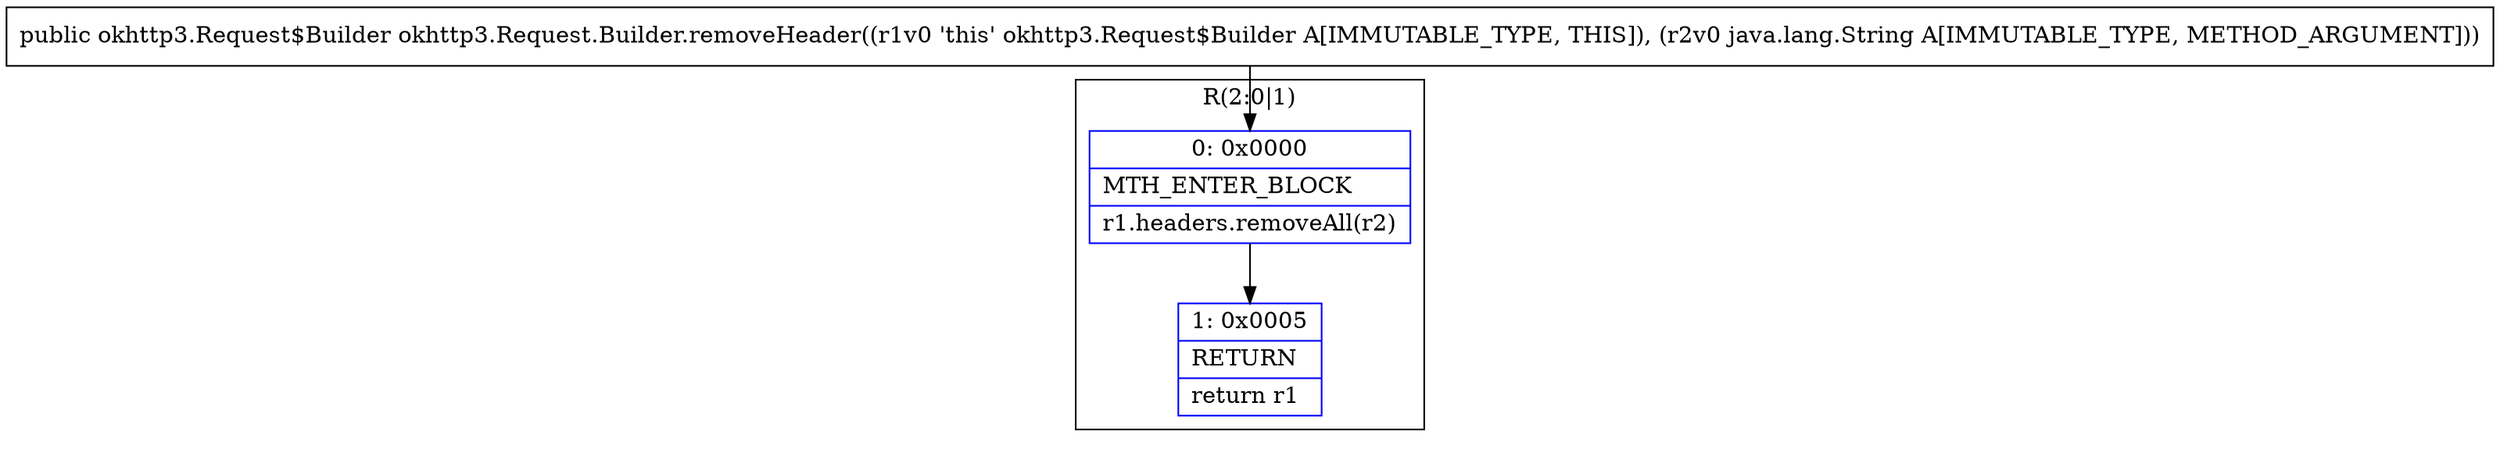 digraph "CFG forokhttp3.Request.Builder.removeHeader(Ljava\/lang\/String;)Lokhttp3\/Request$Builder;" {
subgraph cluster_Region_1474825153 {
label = "R(2:0|1)";
node [shape=record,color=blue];
Node_0 [shape=record,label="{0\:\ 0x0000|MTH_ENTER_BLOCK\l|r1.headers.removeAll(r2)\l}"];
Node_1 [shape=record,label="{1\:\ 0x0005|RETURN\l|return r1\l}"];
}
MethodNode[shape=record,label="{public okhttp3.Request$Builder okhttp3.Request.Builder.removeHeader((r1v0 'this' okhttp3.Request$Builder A[IMMUTABLE_TYPE, THIS]), (r2v0 java.lang.String A[IMMUTABLE_TYPE, METHOD_ARGUMENT])) }"];
MethodNode -> Node_0;
Node_0 -> Node_1;
}


